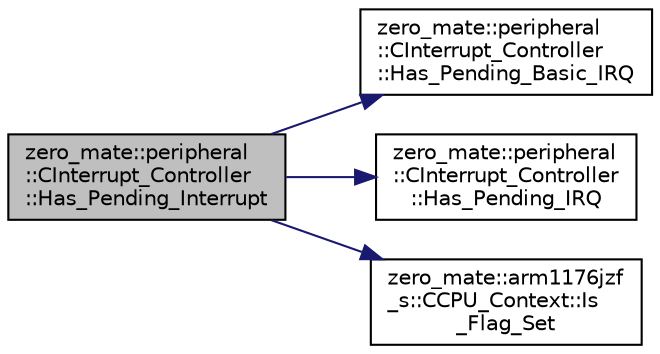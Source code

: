 digraph "zero_mate::peripheral::CInterrupt_Controller::Has_Pending_Interrupt"
{
 // LATEX_PDF_SIZE
  bgcolor="transparent";
  edge [fontname="Helvetica",fontsize="10",labelfontname="Helvetica",labelfontsize="10"];
  node [fontname="Helvetica",fontsize="10",shape=record];
  rankdir="LR";
  Node1 [label="zero_mate::peripheral\l::CInterrupt_Controller\l::Has_Pending_Interrupt",height=0.2,width=0.4,color="black", fillcolor="grey75", style="filled", fontcolor="black",tooltip=" "];
  Node1 -> Node2 [color="midnightblue",fontsize="10",style="solid",fontname="Helvetica"];
  Node2 [label="zero_mate::peripheral\l::CInterrupt_Controller\l::Has_Pending_Basic_IRQ",height=0.2,width=0.4,color="black",URL="$classzero__mate_1_1peripheral_1_1CInterrupt__Controller.html#aa09dff3e17f2c9de14f69a95a91d660c",tooltip=" "];
  Node1 -> Node3 [color="midnightblue",fontsize="10",style="solid",fontname="Helvetica"];
  Node3 [label="zero_mate::peripheral\l::CInterrupt_Controller\l::Has_Pending_IRQ",height=0.2,width=0.4,color="black",URL="$classzero__mate_1_1peripheral_1_1CInterrupt__Controller.html#a0f5349977a212878a237592e8cd6814e",tooltip=" "];
  Node1 -> Node4 [color="midnightblue",fontsize="10",style="solid",fontname="Helvetica"];
  Node4 [label="zero_mate::arm1176jzf\l_s::CCPU_Context::Is\l_Flag_Set",height=0.2,width=0.4,color="black",URL="$classzero__mate_1_1arm1176jzf__s_1_1CCPU__Context.html#a0013811c3eef6d91ddfd2423a08889ef",tooltip=" "];
}
